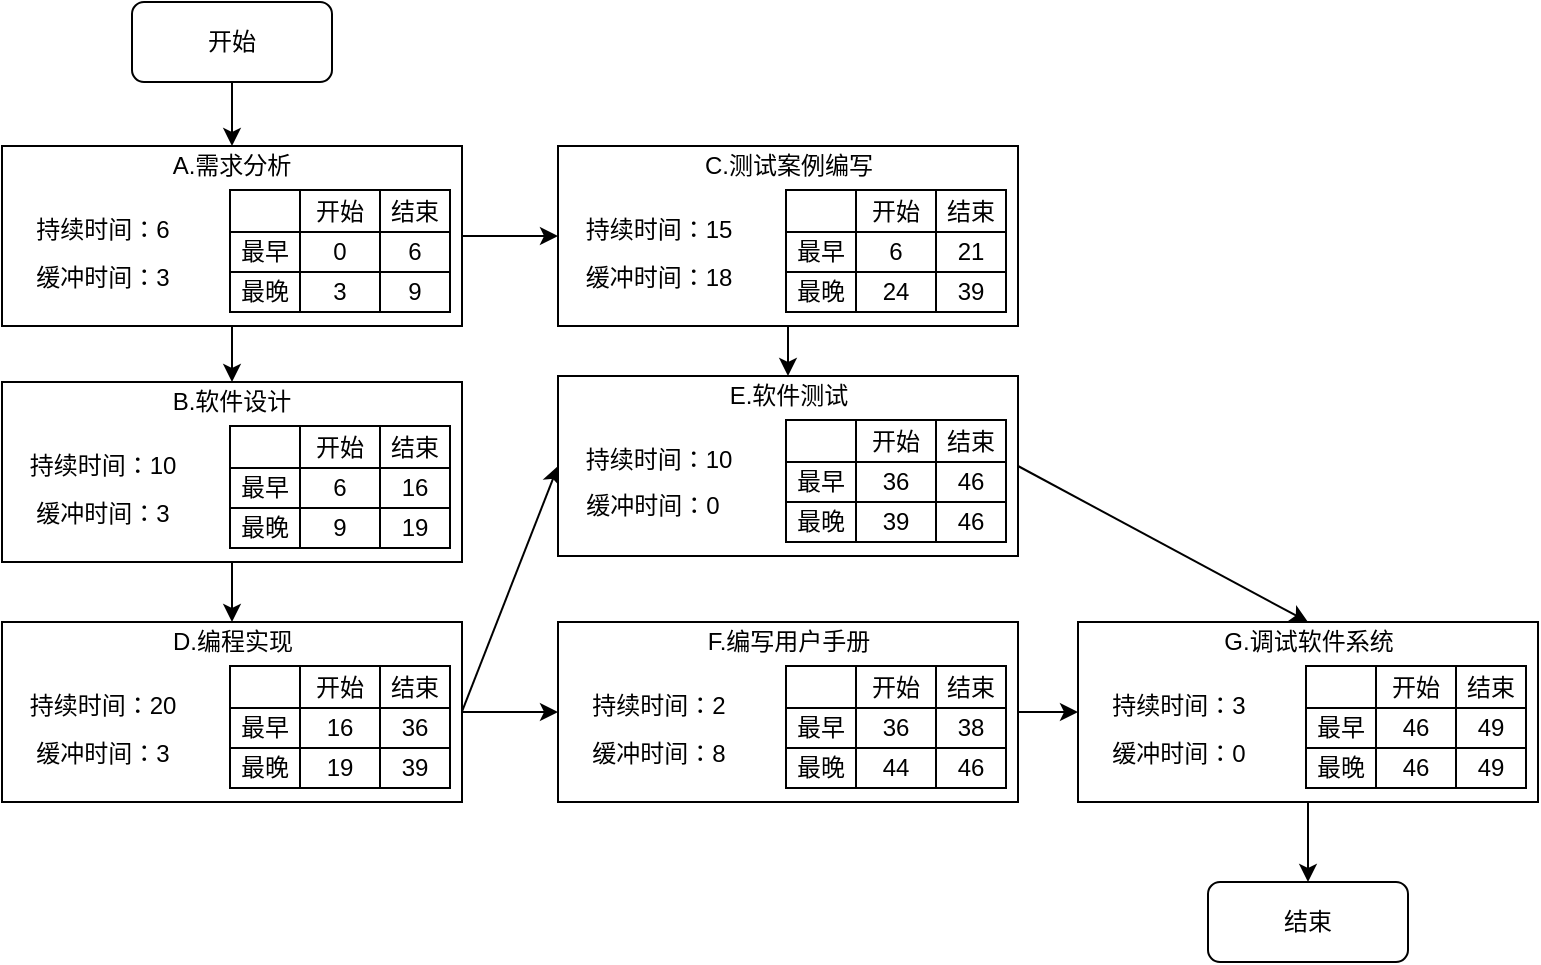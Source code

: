 <mxfile version="21.3.3" type="github">
  <diagram name="第 1 页" id="3yovEKkghPk1bayiGnXV">
    <mxGraphModel dx="934" dy="561" grid="1" gridSize="10" guides="1" tooltips="1" connect="1" arrows="1" fold="1" page="1" pageScale="1" pageWidth="827" pageHeight="1169" math="0" shadow="0">
      <root>
        <mxCell id="0" />
        <mxCell id="1" parent="0" />
        <mxCell id="jrM-8Mynmm6wFJJVeg1S-40" style="rounded=0;orthogonalLoop=1;jettySize=auto;html=1;exitX=0.5;exitY=1;exitDx=0;exitDy=0;" edge="1" parent="1" source="jrM-8Mynmm6wFJJVeg1S-1" target="jrM-8Mynmm6wFJJVeg1S-4">
          <mxGeometry relative="1" as="geometry" />
        </mxCell>
        <mxCell id="jrM-8Mynmm6wFJJVeg1S-1" value="开始" style="rounded=1;whiteSpace=wrap;html=1;" vertex="1" parent="1">
          <mxGeometry x="207" y="60" width="100" height="40" as="geometry" />
        </mxCell>
        <mxCell id="jrM-8Mynmm6wFJJVeg1S-2" value="结束" style="rounded=1;whiteSpace=wrap;html=1;" vertex="1" parent="1">
          <mxGeometry x="745" y="500" width="100" height="40" as="geometry" />
        </mxCell>
        <mxCell id="jrM-8Mynmm6wFJJVeg1S-41" style="rounded=0;orthogonalLoop=1;jettySize=auto;html=1;exitX=0.5;exitY=1;exitDx=0;exitDy=0;fontSize=12;" edge="1" parent="1" source="jrM-8Mynmm6wFJJVeg1S-3" target="jrM-8Mynmm6wFJJVeg1S-22">
          <mxGeometry relative="1" as="geometry" />
        </mxCell>
        <mxCell id="jrM-8Mynmm6wFJJVeg1S-79" style="rounded=0;orthogonalLoop=1;jettySize=auto;html=1;exitX=1;exitY=0.5;exitDx=0;exitDy=0;entryX=0;entryY=0.5;entryDx=0;entryDy=0;" edge="1" parent="1" source="jrM-8Mynmm6wFJJVeg1S-3" target="jrM-8Mynmm6wFJJVeg1S-61">
          <mxGeometry relative="1" as="geometry" />
        </mxCell>
        <mxCell id="jrM-8Mynmm6wFJJVeg1S-3" value="" style="rounded=0;whiteSpace=wrap;html=1;" vertex="1" parent="1">
          <mxGeometry x="142" y="132" width="230" height="90" as="geometry" />
        </mxCell>
        <mxCell id="jrM-8Mynmm6wFJJVeg1S-4" value="A.需求分析" style="text;html=1;strokeColor=none;fillColor=none;align=center;verticalAlign=middle;whiteSpace=wrap;rounded=0;" vertex="1" parent="1">
          <mxGeometry x="225" y="132" width="64" height="20" as="geometry" />
        </mxCell>
        <mxCell id="jrM-8Mynmm6wFJJVeg1S-5" style="edgeStyle=orthogonalEdgeStyle;rounded=0;orthogonalLoop=1;jettySize=auto;html=1;exitX=0.5;exitY=1;exitDx=0;exitDy=0;fontSize=12;" edge="1" parent="1" source="jrM-8Mynmm6wFJJVeg1S-4" target="jrM-8Mynmm6wFJJVeg1S-4">
          <mxGeometry relative="1" as="geometry" />
        </mxCell>
        <mxCell id="jrM-8Mynmm6wFJJVeg1S-6" value="" style="shape=table;startSize=0;container=1;collapsible=0;childLayout=tableLayout;fontSize=12;" vertex="1" parent="1">
          <mxGeometry x="256" y="154" width="110" height="61" as="geometry" />
        </mxCell>
        <mxCell id="jrM-8Mynmm6wFJJVeg1S-7" value="" style="shape=tableRow;horizontal=0;startSize=0;swimlaneHead=0;swimlaneBody=0;strokeColor=inherit;top=0;left=0;bottom=0;right=0;collapsible=0;dropTarget=0;fillColor=none;points=[[0,0.5],[1,0.5]];portConstraint=eastwest;fontSize=12;" vertex="1" parent="jrM-8Mynmm6wFJJVeg1S-6">
          <mxGeometry width="110" height="21" as="geometry" />
        </mxCell>
        <mxCell id="jrM-8Mynmm6wFJJVeg1S-8" value="" style="shape=partialRectangle;html=1;whiteSpace=wrap;connectable=0;strokeColor=inherit;overflow=hidden;fillColor=none;top=0;left=0;bottom=0;right=0;pointerEvents=1;fontSize=12;" vertex="1" parent="jrM-8Mynmm6wFJJVeg1S-7">
          <mxGeometry width="35" height="21" as="geometry">
            <mxRectangle width="35" height="21" as="alternateBounds" />
          </mxGeometry>
        </mxCell>
        <mxCell id="jrM-8Mynmm6wFJJVeg1S-9" value="&lt;font style=&quot;font-size: 12px;&quot;&gt;开始&lt;/font&gt;" style="shape=partialRectangle;html=1;whiteSpace=wrap;connectable=0;strokeColor=inherit;overflow=hidden;fillColor=none;top=0;left=0;bottom=0;right=0;pointerEvents=1;fontSize=12;" vertex="1" parent="jrM-8Mynmm6wFJJVeg1S-7">
          <mxGeometry x="35" width="40" height="21" as="geometry">
            <mxRectangle width="40" height="21" as="alternateBounds" />
          </mxGeometry>
        </mxCell>
        <mxCell id="jrM-8Mynmm6wFJJVeg1S-10" value="&lt;font style=&quot;font-size: 12px;&quot;&gt;结束&lt;/font&gt;" style="shape=partialRectangle;html=1;whiteSpace=wrap;connectable=0;strokeColor=inherit;overflow=hidden;fillColor=none;top=0;left=0;bottom=0;right=0;pointerEvents=1;fontSize=12;" vertex="1" parent="jrM-8Mynmm6wFJJVeg1S-7">
          <mxGeometry x="75" width="35" height="21" as="geometry">
            <mxRectangle width="35" height="21" as="alternateBounds" />
          </mxGeometry>
        </mxCell>
        <mxCell id="jrM-8Mynmm6wFJJVeg1S-11" value="" style="shape=tableRow;horizontal=0;startSize=0;swimlaneHead=0;swimlaneBody=0;strokeColor=inherit;top=0;left=0;bottom=0;right=0;collapsible=0;dropTarget=0;fillColor=none;points=[[0,0.5],[1,0.5]];portConstraint=eastwest;fontSize=12;" vertex="1" parent="jrM-8Mynmm6wFJJVeg1S-6">
          <mxGeometry y="21" width="110" height="20" as="geometry" />
        </mxCell>
        <mxCell id="jrM-8Mynmm6wFJJVeg1S-12" value="&lt;font style=&quot;font-size: 12px;&quot;&gt;最早&lt;/font&gt;" style="shape=partialRectangle;html=1;whiteSpace=wrap;connectable=0;strokeColor=inherit;overflow=hidden;fillColor=none;top=0;left=0;bottom=0;right=0;pointerEvents=1;fontSize=12;" vertex="1" parent="jrM-8Mynmm6wFJJVeg1S-11">
          <mxGeometry width="35" height="20" as="geometry">
            <mxRectangle width="35" height="20" as="alternateBounds" />
          </mxGeometry>
        </mxCell>
        <mxCell id="jrM-8Mynmm6wFJJVeg1S-13" value="&lt;font style=&quot;font-size: 12px;&quot;&gt;0&lt;/font&gt;" style="shape=partialRectangle;html=1;whiteSpace=wrap;connectable=0;strokeColor=inherit;overflow=hidden;fillColor=none;top=0;left=0;bottom=0;right=0;pointerEvents=1;fontSize=12;align=center;" vertex="1" parent="jrM-8Mynmm6wFJJVeg1S-11">
          <mxGeometry x="35" width="40" height="20" as="geometry">
            <mxRectangle width="40" height="20" as="alternateBounds" />
          </mxGeometry>
        </mxCell>
        <mxCell id="jrM-8Mynmm6wFJJVeg1S-14" value="6" style="shape=partialRectangle;html=1;whiteSpace=wrap;connectable=0;strokeColor=inherit;overflow=hidden;fillColor=none;top=0;left=0;bottom=0;right=0;pointerEvents=1;fontSize=12;align=center;" vertex="1" parent="jrM-8Mynmm6wFJJVeg1S-11">
          <mxGeometry x="75" width="35" height="20" as="geometry">
            <mxRectangle width="35" height="20" as="alternateBounds" />
          </mxGeometry>
        </mxCell>
        <mxCell id="jrM-8Mynmm6wFJJVeg1S-15" value="" style="shape=tableRow;horizontal=0;startSize=0;swimlaneHead=0;swimlaneBody=0;strokeColor=inherit;top=0;left=0;bottom=0;right=0;collapsible=0;dropTarget=0;fillColor=none;points=[[0,0.5],[1,0.5]];portConstraint=eastwest;fontSize=12;" vertex="1" parent="jrM-8Mynmm6wFJJVeg1S-6">
          <mxGeometry y="41" width="110" height="20" as="geometry" />
        </mxCell>
        <mxCell id="jrM-8Mynmm6wFJJVeg1S-16" value="&lt;font style=&quot;font-size: 12px;&quot;&gt;最晚&lt;/font&gt;" style="shape=partialRectangle;html=1;whiteSpace=wrap;connectable=0;strokeColor=inherit;overflow=hidden;fillColor=none;top=0;left=0;bottom=0;right=0;pointerEvents=1;fontSize=12;" vertex="1" parent="jrM-8Mynmm6wFJJVeg1S-15">
          <mxGeometry width="35" height="20" as="geometry">
            <mxRectangle width="35" height="20" as="alternateBounds" />
          </mxGeometry>
        </mxCell>
        <mxCell id="jrM-8Mynmm6wFJJVeg1S-17" value="3" style="shape=partialRectangle;html=1;whiteSpace=wrap;connectable=0;strokeColor=inherit;overflow=hidden;fillColor=none;top=0;left=0;bottom=0;right=0;pointerEvents=1;fontSize=12;" vertex="1" parent="jrM-8Mynmm6wFJJVeg1S-15">
          <mxGeometry x="35" width="40" height="20" as="geometry">
            <mxRectangle width="40" height="20" as="alternateBounds" />
          </mxGeometry>
        </mxCell>
        <mxCell id="jrM-8Mynmm6wFJJVeg1S-18" value="9" style="shape=partialRectangle;html=1;whiteSpace=wrap;connectable=0;strokeColor=inherit;overflow=hidden;fillColor=none;top=0;left=0;bottom=0;right=0;pointerEvents=1;fontSize=12;" vertex="1" parent="jrM-8Mynmm6wFJJVeg1S-15">
          <mxGeometry x="75" width="35" height="20" as="geometry">
            <mxRectangle width="35" height="20" as="alternateBounds" />
          </mxGeometry>
        </mxCell>
        <mxCell id="jrM-8Mynmm6wFJJVeg1S-19" value="持续时间：6" style="text;html=1;strokeColor=none;fillColor=none;align=center;verticalAlign=middle;whiteSpace=wrap;rounded=0;" vertex="1" parent="1">
          <mxGeometry x="152" y="164" width="81" height="20" as="geometry" />
        </mxCell>
        <mxCell id="jrM-8Mynmm6wFJJVeg1S-20" value="缓冲时间：3" style="text;html=1;strokeColor=none;fillColor=none;align=center;verticalAlign=middle;whiteSpace=wrap;rounded=0;" vertex="1" parent="1">
          <mxGeometry x="152" y="188" width="81" height="20" as="geometry" />
        </mxCell>
        <mxCell id="jrM-8Mynmm6wFJJVeg1S-98" style="rounded=0;orthogonalLoop=1;jettySize=auto;html=1;exitX=0.5;exitY=1;exitDx=0;exitDy=0;fontSize=12;" edge="1" parent="1" source="jrM-8Mynmm6wFJJVeg1S-21" target="jrM-8Mynmm6wFJJVeg1S-81">
          <mxGeometry relative="1" as="geometry" />
        </mxCell>
        <mxCell id="jrM-8Mynmm6wFJJVeg1S-21" value="" style="rounded=0;whiteSpace=wrap;html=1;" vertex="1" parent="1">
          <mxGeometry x="142" y="250" width="230" height="90" as="geometry" />
        </mxCell>
        <mxCell id="jrM-8Mynmm6wFJJVeg1S-22" value="B.软件设计" style="text;html=1;strokeColor=none;fillColor=none;align=center;verticalAlign=middle;whiteSpace=wrap;rounded=0;" vertex="1" parent="1">
          <mxGeometry x="225" y="250" width="64" height="20" as="geometry" />
        </mxCell>
        <mxCell id="jrM-8Mynmm6wFJJVeg1S-23" style="edgeStyle=orthogonalEdgeStyle;rounded=0;orthogonalLoop=1;jettySize=auto;html=1;exitX=0.5;exitY=1;exitDx=0;exitDy=0;fontSize=12;" edge="1" parent="1" source="jrM-8Mynmm6wFJJVeg1S-22" target="jrM-8Mynmm6wFJJVeg1S-22">
          <mxGeometry relative="1" as="geometry" />
        </mxCell>
        <mxCell id="jrM-8Mynmm6wFJJVeg1S-24" value="" style="shape=table;startSize=0;container=1;collapsible=0;childLayout=tableLayout;fontSize=12;" vertex="1" parent="1">
          <mxGeometry x="256" y="272" width="110" height="61" as="geometry" />
        </mxCell>
        <mxCell id="jrM-8Mynmm6wFJJVeg1S-25" value="" style="shape=tableRow;horizontal=0;startSize=0;swimlaneHead=0;swimlaneBody=0;strokeColor=inherit;top=0;left=0;bottom=0;right=0;collapsible=0;dropTarget=0;fillColor=none;points=[[0,0.5],[1,0.5]];portConstraint=eastwest;fontSize=12;" vertex="1" parent="jrM-8Mynmm6wFJJVeg1S-24">
          <mxGeometry width="110" height="21" as="geometry" />
        </mxCell>
        <mxCell id="jrM-8Mynmm6wFJJVeg1S-26" value="" style="shape=partialRectangle;html=1;whiteSpace=wrap;connectable=0;strokeColor=inherit;overflow=hidden;fillColor=none;top=0;left=0;bottom=0;right=0;pointerEvents=1;fontSize=12;" vertex="1" parent="jrM-8Mynmm6wFJJVeg1S-25">
          <mxGeometry width="35" height="21" as="geometry">
            <mxRectangle width="35" height="21" as="alternateBounds" />
          </mxGeometry>
        </mxCell>
        <mxCell id="jrM-8Mynmm6wFJJVeg1S-27" value="&lt;font style=&quot;font-size: 12px;&quot;&gt;开始&lt;/font&gt;" style="shape=partialRectangle;html=1;whiteSpace=wrap;connectable=0;strokeColor=inherit;overflow=hidden;fillColor=none;top=0;left=0;bottom=0;right=0;pointerEvents=1;fontSize=12;" vertex="1" parent="jrM-8Mynmm6wFJJVeg1S-25">
          <mxGeometry x="35" width="40" height="21" as="geometry">
            <mxRectangle width="40" height="21" as="alternateBounds" />
          </mxGeometry>
        </mxCell>
        <mxCell id="jrM-8Mynmm6wFJJVeg1S-28" value="&lt;font style=&quot;font-size: 12px;&quot;&gt;结束&lt;/font&gt;" style="shape=partialRectangle;html=1;whiteSpace=wrap;connectable=0;strokeColor=inherit;overflow=hidden;fillColor=none;top=0;left=0;bottom=0;right=0;pointerEvents=1;fontSize=12;" vertex="1" parent="jrM-8Mynmm6wFJJVeg1S-25">
          <mxGeometry x="75" width="35" height="21" as="geometry">
            <mxRectangle width="35" height="21" as="alternateBounds" />
          </mxGeometry>
        </mxCell>
        <mxCell id="jrM-8Mynmm6wFJJVeg1S-29" value="" style="shape=tableRow;horizontal=0;startSize=0;swimlaneHead=0;swimlaneBody=0;strokeColor=inherit;top=0;left=0;bottom=0;right=0;collapsible=0;dropTarget=0;fillColor=none;points=[[0,0.5],[1,0.5]];portConstraint=eastwest;fontSize=12;" vertex="1" parent="jrM-8Mynmm6wFJJVeg1S-24">
          <mxGeometry y="21" width="110" height="20" as="geometry" />
        </mxCell>
        <mxCell id="jrM-8Mynmm6wFJJVeg1S-30" value="&lt;font style=&quot;font-size: 12px;&quot;&gt;最早&lt;/font&gt;" style="shape=partialRectangle;html=1;whiteSpace=wrap;connectable=0;strokeColor=inherit;overflow=hidden;fillColor=none;top=0;left=0;bottom=0;right=0;pointerEvents=1;fontSize=12;" vertex="1" parent="jrM-8Mynmm6wFJJVeg1S-29">
          <mxGeometry width="35" height="20" as="geometry">
            <mxRectangle width="35" height="20" as="alternateBounds" />
          </mxGeometry>
        </mxCell>
        <mxCell id="jrM-8Mynmm6wFJJVeg1S-31" value="&lt;font style=&quot;font-size: 12px;&quot;&gt;6&lt;/font&gt;" style="shape=partialRectangle;html=1;whiteSpace=wrap;connectable=0;strokeColor=inherit;overflow=hidden;fillColor=none;top=0;left=0;bottom=0;right=0;pointerEvents=1;fontSize=12;" vertex="1" parent="jrM-8Mynmm6wFJJVeg1S-29">
          <mxGeometry x="35" width="40" height="20" as="geometry">
            <mxRectangle width="40" height="20" as="alternateBounds" />
          </mxGeometry>
        </mxCell>
        <mxCell id="jrM-8Mynmm6wFJJVeg1S-32" value="16" style="shape=partialRectangle;html=1;whiteSpace=wrap;connectable=0;strokeColor=inherit;overflow=hidden;fillColor=none;top=0;left=0;bottom=0;right=0;pointerEvents=1;fontSize=12;" vertex="1" parent="jrM-8Mynmm6wFJJVeg1S-29">
          <mxGeometry x="75" width="35" height="20" as="geometry">
            <mxRectangle width="35" height="20" as="alternateBounds" />
          </mxGeometry>
        </mxCell>
        <mxCell id="jrM-8Mynmm6wFJJVeg1S-33" value="" style="shape=tableRow;horizontal=0;startSize=0;swimlaneHead=0;swimlaneBody=0;strokeColor=inherit;top=0;left=0;bottom=0;right=0;collapsible=0;dropTarget=0;fillColor=none;points=[[0,0.5],[1,0.5]];portConstraint=eastwest;fontSize=12;" vertex="1" parent="jrM-8Mynmm6wFJJVeg1S-24">
          <mxGeometry y="41" width="110" height="20" as="geometry" />
        </mxCell>
        <mxCell id="jrM-8Mynmm6wFJJVeg1S-34" value="&lt;font style=&quot;font-size: 12px;&quot;&gt;最晚&lt;/font&gt;" style="shape=partialRectangle;html=1;whiteSpace=wrap;connectable=0;strokeColor=inherit;overflow=hidden;fillColor=none;top=0;left=0;bottom=0;right=0;pointerEvents=1;fontSize=12;" vertex="1" parent="jrM-8Mynmm6wFJJVeg1S-33">
          <mxGeometry width="35" height="20" as="geometry">
            <mxRectangle width="35" height="20" as="alternateBounds" />
          </mxGeometry>
        </mxCell>
        <mxCell id="jrM-8Mynmm6wFJJVeg1S-35" value="9" style="shape=partialRectangle;html=1;whiteSpace=wrap;connectable=0;strokeColor=inherit;overflow=hidden;fillColor=none;top=0;left=0;bottom=0;right=0;pointerEvents=1;fontSize=12;" vertex="1" parent="jrM-8Mynmm6wFJJVeg1S-33">
          <mxGeometry x="35" width="40" height="20" as="geometry">
            <mxRectangle width="40" height="20" as="alternateBounds" />
          </mxGeometry>
        </mxCell>
        <mxCell id="jrM-8Mynmm6wFJJVeg1S-36" value="19" style="shape=partialRectangle;html=1;whiteSpace=wrap;connectable=0;strokeColor=inherit;overflow=hidden;fillColor=none;top=0;left=0;bottom=0;right=0;pointerEvents=1;fontSize=12;" vertex="1" parent="jrM-8Mynmm6wFJJVeg1S-33">
          <mxGeometry x="75" width="35" height="20" as="geometry">
            <mxRectangle width="35" height="20" as="alternateBounds" />
          </mxGeometry>
        </mxCell>
        <mxCell id="jrM-8Mynmm6wFJJVeg1S-37" value="持续时间：10" style="text;html=1;strokeColor=none;fillColor=none;align=center;verticalAlign=middle;whiteSpace=wrap;rounded=0;" vertex="1" parent="1">
          <mxGeometry x="152" y="282" width="81" height="20" as="geometry" />
        </mxCell>
        <mxCell id="jrM-8Mynmm6wFJJVeg1S-38" value="缓冲时间：3" style="text;html=1;strokeColor=none;fillColor=none;align=center;verticalAlign=middle;whiteSpace=wrap;rounded=0;" vertex="1" parent="1">
          <mxGeometry x="152" y="306" width="81" height="20" as="geometry" />
        </mxCell>
        <mxCell id="jrM-8Mynmm6wFJJVeg1S-117" style="rounded=0;orthogonalLoop=1;jettySize=auto;html=1;exitX=0.5;exitY=1;exitDx=0;exitDy=0;fontSize=12;" edge="1" parent="1" source="jrM-8Mynmm6wFJJVeg1S-61" target="jrM-8Mynmm6wFJJVeg1S-100">
          <mxGeometry relative="1" as="geometry" />
        </mxCell>
        <mxCell id="jrM-8Mynmm6wFJJVeg1S-61" value="" style="rounded=0;whiteSpace=wrap;html=1;" vertex="1" parent="1">
          <mxGeometry x="420" y="132" width="230" height="90" as="geometry" />
        </mxCell>
        <mxCell id="jrM-8Mynmm6wFJJVeg1S-62" value="C.测试案例编写" style="text;html=1;strokeColor=none;fillColor=none;align=center;verticalAlign=middle;whiteSpace=wrap;rounded=0;" vertex="1" parent="1">
          <mxGeometry x="491.5" y="132" width="87" height="20" as="geometry" />
        </mxCell>
        <mxCell id="jrM-8Mynmm6wFJJVeg1S-63" style="edgeStyle=orthogonalEdgeStyle;rounded=0;orthogonalLoop=1;jettySize=auto;html=1;exitX=0.5;exitY=1;exitDx=0;exitDy=0;fontSize=12;" edge="1" parent="1" source="jrM-8Mynmm6wFJJVeg1S-62" target="jrM-8Mynmm6wFJJVeg1S-62">
          <mxGeometry relative="1" as="geometry" />
        </mxCell>
        <mxCell id="jrM-8Mynmm6wFJJVeg1S-64" value="" style="shape=table;startSize=0;container=1;collapsible=0;childLayout=tableLayout;fontSize=12;" vertex="1" parent="1">
          <mxGeometry x="534" y="154" width="110" height="61" as="geometry" />
        </mxCell>
        <mxCell id="jrM-8Mynmm6wFJJVeg1S-65" value="" style="shape=tableRow;horizontal=0;startSize=0;swimlaneHead=0;swimlaneBody=0;strokeColor=inherit;top=0;left=0;bottom=0;right=0;collapsible=0;dropTarget=0;fillColor=none;points=[[0,0.5],[1,0.5]];portConstraint=eastwest;fontSize=12;" vertex="1" parent="jrM-8Mynmm6wFJJVeg1S-64">
          <mxGeometry width="110" height="21" as="geometry" />
        </mxCell>
        <mxCell id="jrM-8Mynmm6wFJJVeg1S-66" value="" style="shape=partialRectangle;html=1;whiteSpace=wrap;connectable=0;strokeColor=inherit;overflow=hidden;fillColor=none;top=0;left=0;bottom=0;right=0;pointerEvents=1;fontSize=12;" vertex="1" parent="jrM-8Mynmm6wFJJVeg1S-65">
          <mxGeometry width="35" height="21" as="geometry">
            <mxRectangle width="35" height="21" as="alternateBounds" />
          </mxGeometry>
        </mxCell>
        <mxCell id="jrM-8Mynmm6wFJJVeg1S-67" value="&lt;font style=&quot;font-size: 12px;&quot;&gt;开始&lt;/font&gt;" style="shape=partialRectangle;html=1;whiteSpace=wrap;connectable=0;strokeColor=inherit;overflow=hidden;fillColor=none;top=0;left=0;bottom=0;right=0;pointerEvents=1;fontSize=12;" vertex="1" parent="jrM-8Mynmm6wFJJVeg1S-65">
          <mxGeometry x="35" width="40" height="21" as="geometry">
            <mxRectangle width="40" height="21" as="alternateBounds" />
          </mxGeometry>
        </mxCell>
        <mxCell id="jrM-8Mynmm6wFJJVeg1S-68" value="&lt;font style=&quot;font-size: 12px;&quot;&gt;结束&lt;/font&gt;" style="shape=partialRectangle;html=1;whiteSpace=wrap;connectable=0;strokeColor=inherit;overflow=hidden;fillColor=none;top=0;left=0;bottom=0;right=0;pointerEvents=1;fontSize=12;" vertex="1" parent="jrM-8Mynmm6wFJJVeg1S-65">
          <mxGeometry x="75" width="35" height="21" as="geometry">
            <mxRectangle width="35" height="21" as="alternateBounds" />
          </mxGeometry>
        </mxCell>
        <mxCell id="jrM-8Mynmm6wFJJVeg1S-69" value="" style="shape=tableRow;horizontal=0;startSize=0;swimlaneHead=0;swimlaneBody=0;strokeColor=inherit;top=0;left=0;bottom=0;right=0;collapsible=0;dropTarget=0;fillColor=none;points=[[0,0.5],[1,0.5]];portConstraint=eastwest;fontSize=12;" vertex="1" parent="jrM-8Mynmm6wFJJVeg1S-64">
          <mxGeometry y="21" width="110" height="20" as="geometry" />
        </mxCell>
        <mxCell id="jrM-8Mynmm6wFJJVeg1S-70" value="&lt;font style=&quot;font-size: 12px;&quot;&gt;最早&lt;/font&gt;" style="shape=partialRectangle;html=1;whiteSpace=wrap;connectable=0;strokeColor=inherit;overflow=hidden;fillColor=none;top=0;left=0;bottom=0;right=0;pointerEvents=1;fontSize=12;" vertex="1" parent="jrM-8Mynmm6wFJJVeg1S-69">
          <mxGeometry width="35" height="20" as="geometry">
            <mxRectangle width="35" height="20" as="alternateBounds" />
          </mxGeometry>
        </mxCell>
        <mxCell id="jrM-8Mynmm6wFJJVeg1S-71" value="&lt;font style=&quot;font-size: 12px;&quot;&gt;6&lt;/font&gt;" style="shape=partialRectangle;html=1;whiteSpace=wrap;connectable=0;strokeColor=inherit;overflow=hidden;fillColor=none;top=0;left=0;bottom=0;right=0;pointerEvents=1;fontSize=12;" vertex="1" parent="jrM-8Mynmm6wFJJVeg1S-69">
          <mxGeometry x="35" width="40" height="20" as="geometry">
            <mxRectangle width="40" height="20" as="alternateBounds" />
          </mxGeometry>
        </mxCell>
        <mxCell id="jrM-8Mynmm6wFJJVeg1S-72" value="21" style="shape=partialRectangle;html=1;whiteSpace=wrap;connectable=0;strokeColor=inherit;overflow=hidden;fillColor=none;top=0;left=0;bottom=0;right=0;pointerEvents=1;fontSize=12;" vertex="1" parent="jrM-8Mynmm6wFJJVeg1S-69">
          <mxGeometry x="75" width="35" height="20" as="geometry">
            <mxRectangle width="35" height="20" as="alternateBounds" />
          </mxGeometry>
        </mxCell>
        <mxCell id="jrM-8Mynmm6wFJJVeg1S-73" value="" style="shape=tableRow;horizontal=0;startSize=0;swimlaneHead=0;swimlaneBody=0;strokeColor=inherit;top=0;left=0;bottom=0;right=0;collapsible=0;dropTarget=0;fillColor=none;points=[[0,0.5],[1,0.5]];portConstraint=eastwest;fontSize=12;" vertex="1" parent="jrM-8Mynmm6wFJJVeg1S-64">
          <mxGeometry y="41" width="110" height="20" as="geometry" />
        </mxCell>
        <mxCell id="jrM-8Mynmm6wFJJVeg1S-74" value="&lt;font style=&quot;font-size: 12px;&quot;&gt;最晚&lt;/font&gt;" style="shape=partialRectangle;html=1;whiteSpace=wrap;connectable=0;strokeColor=inherit;overflow=hidden;fillColor=none;top=0;left=0;bottom=0;right=0;pointerEvents=1;fontSize=12;" vertex="1" parent="jrM-8Mynmm6wFJJVeg1S-73">
          <mxGeometry width="35" height="20" as="geometry">
            <mxRectangle width="35" height="20" as="alternateBounds" />
          </mxGeometry>
        </mxCell>
        <mxCell id="jrM-8Mynmm6wFJJVeg1S-75" value="24" style="shape=partialRectangle;html=1;whiteSpace=wrap;connectable=0;strokeColor=inherit;overflow=hidden;fillColor=none;top=0;left=0;bottom=0;right=0;pointerEvents=1;fontSize=12;" vertex="1" parent="jrM-8Mynmm6wFJJVeg1S-73">
          <mxGeometry x="35" width="40" height="20" as="geometry">
            <mxRectangle width="40" height="20" as="alternateBounds" />
          </mxGeometry>
        </mxCell>
        <mxCell id="jrM-8Mynmm6wFJJVeg1S-76" value="39" style="shape=partialRectangle;html=1;whiteSpace=wrap;connectable=0;strokeColor=inherit;overflow=hidden;fillColor=none;top=0;left=0;bottom=0;right=0;pointerEvents=1;fontSize=12;" vertex="1" parent="jrM-8Mynmm6wFJJVeg1S-73">
          <mxGeometry x="75" width="35" height="20" as="geometry">
            <mxRectangle width="35" height="20" as="alternateBounds" />
          </mxGeometry>
        </mxCell>
        <mxCell id="jrM-8Mynmm6wFJJVeg1S-77" value="持续时间：15" style="text;html=1;strokeColor=none;fillColor=none;align=center;verticalAlign=middle;whiteSpace=wrap;rounded=0;" vertex="1" parent="1">
          <mxGeometry x="430" y="164" width="81" height="20" as="geometry" />
        </mxCell>
        <mxCell id="jrM-8Mynmm6wFJJVeg1S-78" value="缓冲时间：18" style="text;html=1;strokeColor=none;fillColor=none;align=center;verticalAlign=middle;whiteSpace=wrap;rounded=0;" vertex="1" parent="1">
          <mxGeometry x="430" y="188" width="81" height="20" as="geometry" />
        </mxCell>
        <mxCell id="jrM-8Mynmm6wFJJVeg1S-118" style="rounded=0;orthogonalLoop=1;jettySize=auto;html=1;exitX=0.991;exitY=0.556;exitDx=0;exitDy=0;entryX=0;entryY=0.5;entryDx=0;entryDy=0;exitPerimeter=0;" edge="1" parent="1" source="jrM-8Mynmm6wFJJVeg1S-80" target="jrM-8Mynmm6wFJJVeg1S-99">
          <mxGeometry relative="1" as="geometry" />
        </mxCell>
        <mxCell id="jrM-8Mynmm6wFJJVeg1S-140" style="rounded=0;orthogonalLoop=1;jettySize=auto;html=1;exitX=1;exitY=0.5;exitDx=0;exitDy=0;entryX=0;entryY=0.5;entryDx=0;entryDy=0;" edge="1" parent="1" source="jrM-8Mynmm6wFJJVeg1S-80" target="jrM-8Mynmm6wFJJVeg1S-119">
          <mxGeometry relative="1" as="geometry" />
        </mxCell>
        <mxCell id="jrM-8Mynmm6wFJJVeg1S-80" value="" style="rounded=0;whiteSpace=wrap;html=1;" vertex="1" parent="1">
          <mxGeometry x="142" y="370" width="230" height="90" as="geometry" />
        </mxCell>
        <mxCell id="jrM-8Mynmm6wFJJVeg1S-81" value="D.编程实现" style="text;html=1;strokeColor=none;fillColor=none;align=center;verticalAlign=middle;whiteSpace=wrap;rounded=0;" vertex="1" parent="1">
          <mxGeometry x="213.5" y="370" width="87" height="20" as="geometry" />
        </mxCell>
        <mxCell id="jrM-8Mynmm6wFJJVeg1S-82" style="edgeStyle=orthogonalEdgeStyle;rounded=0;orthogonalLoop=1;jettySize=auto;html=1;exitX=0.5;exitY=1;exitDx=0;exitDy=0;fontSize=12;" edge="1" parent="1" source="jrM-8Mynmm6wFJJVeg1S-81" target="jrM-8Mynmm6wFJJVeg1S-81">
          <mxGeometry relative="1" as="geometry" />
        </mxCell>
        <mxCell id="jrM-8Mynmm6wFJJVeg1S-83" value="" style="shape=table;startSize=0;container=1;collapsible=0;childLayout=tableLayout;fontSize=12;" vertex="1" parent="1">
          <mxGeometry x="256" y="392" width="110" height="61" as="geometry" />
        </mxCell>
        <mxCell id="jrM-8Mynmm6wFJJVeg1S-84" value="" style="shape=tableRow;horizontal=0;startSize=0;swimlaneHead=0;swimlaneBody=0;strokeColor=inherit;top=0;left=0;bottom=0;right=0;collapsible=0;dropTarget=0;fillColor=none;points=[[0,0.5],[1,0.5]];portConstraint=eastwest;fontSize=12;" vertex="1" parent="jrM-8Mynmm6wFJJVeg1S-83">
          <mxGeometry width="110" height="21" as="geometry" />
        </mxCell>
        <mxCell id="jrM-8Mynmm6wFJJVeg1S-85" value="" style="shape=partialRectangle;html=1;whiteSpace=wrap;connectable=0;strokeColor=inherit;overflow=hidden;fillColor=none;top=0;left=0;bottom=0;right=0;pointerEvents=1;fontSize=12;" vertex="1" parent="jrM-8Mynmm6wFJJVeg1S-84">
          <mxGeometry width="35" height="21" as="geometry">
            <mxRectangle width="35" height="21" as="alternateBounds" />
          </mxGeometry>
        </mxCell>
        <mxCell id="jrM-8Mynmm6wFJJVeg1S-86" value="&lt;font style=&quot;font-size: 12px;&quot;&gt;开始&lt;/font&gt;" style="shape=partialRectangle;html=1;whiteSpace=wrap;connectable=0;strokeColor=inherit;overflow=hidden;fillColor=none;top=0;left=0;bottom=0;right=0;pointerEvents=1;fontSize=12;" vertex="1" parent="jrM-8Mynmm6wFJJVeg1S-84">
          <mxGeometry x="35" width="40" height="21" as="geometry">
            <mxRectangle width="40" height="21" as="alternateBounds" />
          </mxGeometry>
        </mxCell>
        <mxCell id="jrM-8Mynmm6wFJJVeg1S-87" value="&lt;font style=&quot;font-size: 12px;&quot;&gt;结束&lt;/font&gt;" style="shape=partialRectangle;html=1;whiteSpace=wrap;connectable=0;strokeColor=inherit;overflow=hidden;fillColor=none;top=0;left=0;bottom=0;right=0;pointerEvents=1;fontSize=12;" vertex="1" parent="jrM-8Mynmm6wFJJVeg1S-84">
          <mxGeometry x="75" width="35" height="21" as="geometry">
            <mxRectangle width="35" height="21" as="alternateBounds" />
          </mxGeometry>
        </mxCell>
        <mxCell id="jrM-8Mynmm6wFJJVeg1S-88" value="" style="shape=tableRow;horizontal=0;startSize=0;swimlaneHead=0;swimlaneBody=0;strokeColor=inherit;top=0;left=0;bottom=0;right=0;collapsible=0;dropTarget=0;fillColor=none;points=[[0,0.5],[1,0.5]];portConstraint=eastwest;fontSize=12;" vertex="1" parent="jrM-8Mynmm6wFJJVeg1S-83">
          <mxGeometry y="21" width="110" height="20" as="geometry" />
        </mxCell>
        <mxCell id="jrM-8Mynmm6wFJJVeg1S-89" value="&lt;font style=&quot;font-size: 12px;&quot;&gt;最早&lt;/font&gt;" style="shape=partialRectangle;html=1;whiteSpace=wrap;connectable=0;strokeColor=inherit;overflow=hidden;fillColor=none;top=0;left=0;bottom=0;right=0;pointerEvents=1;fontSize=12;" vertex="1" parent="jrM-8Mynmm6wFJJVeg1S-88">
          <mxGeometry width="35" height="20" as="geometry">
            <mxRectangle width="35" height="20" as="alternateBounds" />
          </mxGeometry>
        </mxCell>
        <mxCell id="jrM-8Mynmm6wFJJVeg1S-90" value="&lt;font style=&quot;font-size: 12px;&quot;&gt;16&lt;/font&gt;" style="shape=partialRectangle;html=1;whiteSpace=wrap;connectable=0;strokeColor=inherit;overflow=hidden;fillColor=none;top=0;left=0;bottom=0;right=0;pointerEvents=1;fontSize=12;" vertex="1" parent="jrM-8Mynmm6wFJJVeg1S-88">
          <mxGeometry x="35" width="40" height="20" as="geometry">
            <mxRectangle width="40" height="20" as="alternateBounds" />
          </mxGeometry>
        </mxCell>
        <mxCell id="jrM-8Mynmm6wFJJVeg1S-91" value="36" style="shape=partialRectangle;html=1;whiteSpace=wrap;connectable=0;strokeColor=inherit;overflow=hidden;fillColor=none;top=0;left=0;bottom=0;right=0;pointerEvents=1;fontSize=12;" vertex="1" parent="jrM-8Mynmm6wFJJVeg1S-88">
          <mxGeometry x="75" width="35" height="20" as="geometry">
            <mxRectangle width="35" height="20" as="alternateBounds" />
          </mxGeometry>
        </mxCell>
        <mxCell id="jrM-8Mynmm6wFJJVeg1S-92" value="" style="shape=tableRow;horizontal=0;startSize=0;swimlaneHead=0;swimlaneBody=0;strokeColor=inherit;top=0;left=0;bottom=0;right=0;collapsible=0;dropTarget=0;fillColor=none;points=[[0,0.5],[1,0.5]];portConstraint=eastwest;fontSize=12;" vertex="1" parent="jrM-8Mynmm6wFJJVeg1S-83">
          <mxGeometry y="41" width="110" height="20" as="geometry" />
        </mxCell>
        <mxCell id="jrM-8Mynmm6wFJJVeg1S-93" value="&lt;font style=&quot;font-size: 12px;&quot;&gt;最晚&lt;/font&gt;" style="shape=partialRectangle;html=1;whiteSpace=wrap;connectable=0;strokeColor=inherit;overflow=hidden;fillColor=none;top=0;left=0;bottom=0;right=0;pointerEvents=1;fontSize=12;" vertex="1" parent="jrM-8Mynmm6wFJJVeg1S-92">
          <mxGeometry width="35" height="20" as="geometry">
            <mxRectangle width="35" height="20" as="alternateBounds" />
          </mxGeometry>
        </mxCell>
        <mxCell id="jrM-8Mynmm6wFJJVeg1S-94" value="19" style="shape=partialRectangle;html=1;whiteSpace=wrap;connectable=0;strokeColor=inherit;overflow=hidden;fillColor=none;top=0;left=0;bottom=0;right=0;pointerEvents=1;fontSize=12;" vertex="1" parent="jrM-8Mynmm6wFJJVeg1S-92">
          <mxGeometry x="35" width="40" height="20" as="geometry">
            <mxRectangle width="40" height="20" as="alternateBounds" />
          </mxGeometry>
        </mxCell>
        <mxCell id="jrM-8Mynmm6wFJJVeg1S-95" value="39" style="shape=partialRectangle;html=1;whiteSpace=wrap;connectable=0;strokeColor=inherit;overflow=hidden;fillColor=none;top=0;left=0;bottom=0;right=0;pointerEvents=1;fontSize=12;" vertex="1" parent="jrM-8Mynmm6wFJJVeg1S-92">
          <mxGeometry x="75" width="35" height="20" as="geometry">
            <mxRectangle width="35" height="20" as="alternateBounds" />
          </mxGeometry>
        </mxCell>
        <mxCell id="jrM-8Mynmm6wFJJVeg1S-96" value="持续时间：20" style="text;html=1;strokeColor=none;fillColor=none;align=center;verticalAlign=middle;whiteSpace=wrap;rounded=0;" vertex="1" parent="1">
          <mxGeometry x="152" y="402" width="81" height="20" as="geometry" />
        </mxCell>
        <mxCell id="jrM-8Mynmm6wFJJVeg1S-97" value="缓冲时间：3" style="text;html=1;strokeColor=none;fillColor=none;align=center;verticalAlign=middle;whiteSpace=wrap;rounded=0;" vertex="1" parent="1">
          <mxGeometry x="152" y="426" width="81" height="20" as="geometry" />
        </mxCell>
        <mxCell id="jrM-8Mynmm6wFJJVeg1S-160" style="rounded=0;orthogonalLoop=1;jettySize=auto;html=1;exitX=1;exitY=0.5;exitDx=0;exitDy=0;entryX=0.5;entryY=0;entryDx=0;entryDy=0;" edge="1" parent="1" source="jrM-8Mynmm6wFJJVeg1S-99" target="jrM-8Mynmm6wFJJVeg1S-142">
          <mxGeometry relative="1" as="geometry" />
        </mxCell>
        <mxCell id="jrM-8Mynmm6wFJJVeg1S-99" value="" style="rounded=0;whiteSpace=wrap;html=1;" vertex="1" parent="1">
          <mxGeometry x="420" y="247" width="230" height="90" as="geometry" />
        </mxCell>
        <mxCell id="jrM-8Mynmm6wFJJVeg1S-100" value="E.软件测试" style="text;html=1;strokeColor=none;fillColor=none;align=center;verticalAlign=middle;whiteSpace=wrap;rounded=0;" vertex="1" parent="1">
          <mxGeometry x="491.5" y="247" width="87" height="20" as="geometry" />
        </mxCell>
        <mxCell id="jrM-8Mynmm6wFJJVeg1S-101" style="edgeStyle=orthogonalEdgeStyle;rounded=0;orthogonalLoop=1;jettySize=auto;html=1;exitX=0.5;exitY=1;exitDx=0;exitDy=0;fontSize=12;" edge="1" parent="1" source="jrM-8Mynmm6wFJJVeg1S-100" target="jrM-8Mynmm6wFJJVeg1S-100">
          <mxGeometry relative="1" as="geometry" />
        </mxCell>
        <mxCell id="jrM-8Mynmm6wFJJVeg1S-102" value="" style="shape=table;startSize=0;container=1;collapsible=0;childLayout=tableLayout;fontSize=12;" vertex="1" parent="1">
          <mxGeometry x="534" y="269" width="110" height="61" as="geometry" />
        </mxCell>
        <mxCell id="jrM-8Mynmm6wFJJVeg1S-103" value="" style="shape=tableRow;horizontal=0;startSize=0;swimlaneHead=0;swimlaneBody=0;strokeColor=inherit;top=0;left=0;bottom=0;right=0;collapsible=0;dropTarget=0;fillColor=none;points=[[0,0.5],[1,0.5]];portConstraint=eastwest;fontSize=12;" vertex="1" parent="jrM-8Mynmm6wFJJVeg1S-102">
          <mxGeometry width="110" height="21" as="geometry" />
        </mxCell>
        <mxCell id="jrM-8Mynmm6wFJJVeg1S-104" value="" style="shape=partialRectangle;html=1;whiteSpace=wrap;connectable=0;strokeColor=inherit;overflow=hidden;fillColor=none;top=0;left=0;bottom=0;right=0;pointerEvents=1;fontSize=12;" vertex="1" parent="jrM-8Mynmm6wFJJVeg1S-103">
          <mxGeometry width="35" height="21" as="geometry">
            <mxRectangle width="35" height="21" as="alternateBounds" />
          </mxGeometry>
        </mxCell>
        <mxCell id="jrM-8Mynmm6wFJJVeg1S-105" value="&lt;font style=&quot;font-size: 12px;&quot;&gt;开始&lt;/font&gt;" style="shape=partialRectangle;html=1;whiteSpace=wrap;connectable=0;strokeColor=inherit;overflow=hidden;fillColor=none;top=0;left=0;bottom=0;right=0;pointerEvents=1;fontSize=12;" vertex="1" parent="jrM-8Mynmm6wFJJVeg1S-103">
          <mxGeometry x="35" width="40" height="21" as="geometry">
            <mxRectangle width="40" height="21" as="alternateBounds" />
          </mxGeometry>
        </mxCell>
        <mxCell id="jrM-8Mynmm6wFJJVeg1S-106" value="&lt;font style=&quot;font-size: 12px;&quot;&gt;结束&lt;/font&gt;" style="shape=partialRectangle;html=1;whiteSpace=wrap;connectable=0;strokeColor=inherit;overflow=hidden;fillColor=none;top=0;left=0;bottom=0;right=0;pointerEvents=1;fontSize=12;" vertex="1" parent="jrM-8Mynmm6wFJJVeg1S-103">
          <mxGeometry x="75" width="35" height="21" as="geometry">
            <mxRectangle width="35" height="21" as="alternateBounds" />
          </mxGeometry>
        </mxCell>
        <mxCell id="jrM-8Mynmm6wFJJVeg1S-107" value="" style="shape=tableRow;horizontal=0;startSize=0;swimlaneHead=0;swimlaneBody=0;strokeColor=inherit;top=0;left=0;bottom=0;right=0;collapsible=0;dropTarget=0;fillColor=none;points=[[0,0.5],[1,0.5]];portConstraint=eastwest;fontSize=12;" vertex="1" parent="jrM-8Mynmm6wFJJVeg1S-102">
          <mxGeometry y="21" width="110" height="20" as="geometry" />
        </mxCell>
        <mxCell id="jrM-8Mynmm6wFJJVeg1S-108" value="&lt;font style=&quot;font-size: 12px;&quot;&gt;最早&lt;/font&gt;" style="shape=partialRectangle;html=1;whiteSpace=wrap;connectable=0;strokeColor=inherit;overflow=hidden;fillColor=none;top=0;left=0;bottom=0;right=0;pointerEvents=1;fontSize=12;" vertex="1" parent="jrM-8Mynmm6wFJJVeg1S-107">
          <mxGeometry width="35" height="20" as="geometry">
            <mxRectangle width="35" height="20" as="alternateBounds" />
          </mxGeometry>
        </mxCell>
        <mxCell id="jrM-8Mynmm6wFJJVeg1S-109" value="&lt;font style=&quot;font-size: 12px;&quot;&gt;36&lt;/font&gt;" style="shape=partialRectangle;html=1;whiteSpace=wrap;connectable=0;strokeColor=inherit;overflow=hidden;fillColor=none;top=0;left=0;bottom=0;right=0;pointerEvents=1;fontSize=12;" vertex="1" parent="jrM-8Mynmm6wFJJVeg1S-107">
          <mxGeometry x="35" width="40" height="20" as="geometry">
            <mxRectangle width="40" height="20" as="alternateBounds" />
          </mxGeometry>
        </mxCell>
        <mxCell id="jrM-8Mynmm6wFJJVeg1S-110" value="46" style="shape=partialRectangle;html=1;whiteSpace=wrap;connectable=0;strokeColor=inherit;overflow=hidden;fillColor=none;top=0;left=0;bottom=0;right=0;pointerEvents=1;fontSize=12;" vertex="1" parent="jrM-8Mynmm6wFJJVeg1S-107">
          <mxGeometry x="75" width="35" height="20" as="geometry">
            <mxRectangle width="35" height="20" as="alternateBounds" />
          </mxGeometry>
        </mxCell>
        <mxCell id="jrM-8Mynmm6wFJJVeg1S-111" value="" style="shape=tableRow;horizontal=0;startSize=0;swimlaneHead=0;swimlaneBody=0;strokeColor=inherit;top=0;left=0;bottom=0;right=0;collapsible=0;dropTarget=0;fillColor=none;points=[[0,0.5],[1,0.5]];portConstraint=eastwest;fontSize=12;" vertex="1" parent="jrM-8Mynmm6wFJJVeg1S-102">
          <mxGeometry y="41" width="110" height="20" as="geometry" />
        </mxCell>
        <mxCell id="jrM-8Mynmm6wFJJVeg1S-112" value="&lt;font style=&quot;font-size: 12px;&quot;&gt;最晚&lt;/font&gt;" style="shape=partialRectangle;html=1;whiteSpace=wrap;connectable=0;strokeColor=inherit;overflow=hidden;fillColor=none;top=0;left=0;bottom=0;right=0;pointerEvents=1;fontSize=12;" vertex="1" parent="jrM-8Mynmm6wFJJVeg1S-111">
          <mxGeometry width="35" height="20" as="geometry">
            <mxRectangle width="35" height="20" as="alternateBounds" />
          </mxGeometry>
        </mxCell>
        <mxCell id="jrM-8Mynmm6wFJJVeg1S-113" value="39" style="shape=partialRectangle;html=1;whiteSpace=wrap;connectable=0;strokeColor=inherit;overflow=hidden;fillColor=none;top=0;left=0;bottom=0;right=0;pointerEvents=1;fontSize=12;" vertex="1" parent="jrM-8Mynmm6wFJJVeg1S-111">
          <mxGeometry x="35" width="40" height="20" as="geometry">
            <mxRectangle width="40" height="20" as="alternateBounds" />
          </mxGeometry>
        </mxCell>
        <mxCell id="jrM-8Mynmm6wFJJVeg1S-114" value="&lt;font style=&quot;font-size: 12px;&quot;&gt;46&lt;/font&gt;" style="shape=partialRectangle;html=1;whiteSpace=wrap;connectable=0;strokeColor=inherit;overflow=hidden;fillColor=none;top=0;left=0;bottom=0;right=0;pointerEvents=1;fontSize=12;" vertex="1" parent="jrM-8Mynmm6wFJJVeg1S-111">
          <mxGeometry x="75" width="35" height="20" as="geometry">
            <mxRectangle width="35" height="20" as="alternateBounds" />
          </mxGeometry>
        </mxCell>
        <mxCell id="jrM-8Mynmm6wFJJVeg1S-115" value="持续时间：10" style="text;html=1;strokeColor=none;fillColor=none;align=center;verticalAlign=middle;whiteSpace=wrap;rounded=0;" vertex="1" parent="1">
          <mxGeometry x="430" y="279" width="81" height="20" as="geometry" />
        </mxCell>
        <mxCell id="jrM-8Mynmm6wFJJVeg1S-116" value="缓冲时间：0" style="text;html=1;strokeColor=none;fillColor=none;align=center;verticalAlign=middle;whiteSpace=wrap;rounded=0;" vertex="1" parent="1">
          <mxGeometry x="427" y="302" width="81" height="20" as="geometry" />
        </mxCell>
        <mxCell id="jrM-8Mynmm6wFJJVeg1S-159" style="rounded=0;orthogonalLoop=1;jettySize=auto;html=1;exitX=1;exitY=0.5;exitDx=0;exitDy=0;entryX=0;entryY=0.5;entryDx=0;entryDy=0;fontSize=12;" edge="1" parent="1" source="jrM-8Mynmm6wFJJVeg1S-119" target="jrM-8Mynmm6wFJJVeg1S-141">
          <mxGeometry relative="1" as="geometry" />
        </mxCell>
        <mxCell id="jrM-8Mynmm6wFJJVeg1S-119" value="" style="rounded=0;whiteSpace=wrap;html=1;" vertex="1" parent="1">
          <mxGeometry x="420" y="370" width="230" height="90" as="geometry" />
        </mxCell>
        <mxCell id="jrM-8Mynmm6wFJJVeg1S-120" value="F.编写用户手册" style="text;html=1;strokeColor=none;fillColor=none;align=center;verticalAlign=middle;whiteSpace=wrap;rounded=0;" vertex="1" parent="1">
          <mxGeometry x="491.5" y="370" width="87" height="20" as="geometry" />
        </mxCell>
        <mxCell id="jrM-8Mynmm6wFJJVeg1S-121" style="edgeStyle=orthogonalEdgeStyle;rounded=0;orthogonalLoop=1;jettySize=auto;html=1;exitX=0.5;exitY=1;exitDx=0;exitDy=0;fontSize=12;" edge="1" parent="1" source="jrM-8Mynmm6wFJJVeg1S-120" target="jrM-8Mynmm6wFJJVeg1S-120">
          <mxGeometry relative="1" as="geometry" />
        </mxCell>
        <mxCell id="jrM-8Mynmm6wFJJVeg1S-122" value="" style="shape=table;startSize=0;container=1;collapsible=0;childLayout=tableLayout;fontSize=12;" vertex="1" parent="1">
          <mxGeometry x="534" y="392" width="110" height="61" as="geometry" />
        </mxCell>
        <mxCell id="jrM-8Mynmm6wFJJVeg1S-123" value="" style="shape=tableRow;horizontal=0;startSize=0;swimlaneHead=0;swimlaneBody=0;strokeColor=inherit;top=0;left=0;bottom=0;right=0;collapsible=0;dropTarget=0;fillColor=none;points=[[0,0.5],[1,0.5]];portConstraint=eastwest;fontSize=12;" vertex="1" parent="jrM-8Mynmm6wFJJVeg1S-122">
          <mxGeometry width="110" height="21" as="geometry" />
        </mxCell>
        <mxCell id="jrM-8Mynmm6wFJJVeg1S-124" value="" style="shape=partialRectangle;html=1;whiteSpace=wrap;connectable=0;strokeColor=inherit;overflow=hidden;fillColor=none;top=0;left=0;bottom=0;right=0;pointerEvents=1;fontSize=12;" vertex="1" parent="jrM-8Mynmm6wFJJVeg1S-123">
          <mxGeometry width="35" height="21" as="geometry">
            <mxRectangle width="35" height="21" as="alternateBounds" />
          </mxGeometry>
        </mxCell>
        <mxCell id="jrM-8Mynmm6wFJJVeg1S-125" value="&lt;font style=&quot;font-size: 12px;&quot;&gt;开始&lt;/font&gt;" style="shape=partialRectangle;html=1;whiteSpace=wrap;connectable=0;strokeColor=inherit;overflow=hidden;fillColor=none;top=0;left=0;bottom=0;right=0;pointerEvents=1;fontSize=12;" vertex="1" parent="jrM-8Mynmm6wFJJVeg1S-123">
          <mxGeometry x="35" width="40" height="21" as="geometry">
            <mxRectangle width="40" height="21" as="alternateBounds" />
          </mxGeometry>
        </mxCell>
        <mxCell id="jrM-8Mynmm6wFJJVeg1S-126" value="&lt;font style=&quot;font-size: 12px;&quot;&gt;结束&lt;/font&gt;" style="shape=partialRectangle;html=1;whiteSpace=wrap;connectable=0;strokeColor=inherit;overflow=hidden;fillColor=none;top=0;left=0;bottom=0;right=0;pointerEvents=1;fontSize=12;" vertex="1" parent="jrM-8Mynmm6wFJJVeg1S-123">
          <mxGeometry x="75" width="35" height="21" as="geometry">
            <mxRectangle width="35" height="21" as="alternateBounds" />
          </mxGeometry>
        </mxCell>
        <mxCell id="jrM-8Mynmm6wFJJVeg1S-127" value="" style="shape=tableRow;horizontal=0;startSize=0;swimlaneHead=0;swimlaneBody=0;strokeColor=inherit;top=0;left=0;bottom=0;right=0;collapsible=0;dropTarget=0;fillColor=none;points=[[0,0.5],[1,0.5]];portConstraint=eastwest;fontSize=12;" vertex="1" parent="jrM-8Mynmm6wFJJVeg1S-122">
          <mxGeometry y="21" width="110" height="20" as="geometry" />
        </mxCell>
        <mxCell id="jrM-8Mynmm6wFJJVeg1S-128" value="&lt;font style=&quot;font-size: 12px;&quot;&gt;最早&lt;/font&gt;" style="shape=partialRectangle;html=1;whiteSpace=wrap;connectable=0;strokeColor=inherit;overflow=hidden;fillColor=none;top=0;left=0;bottom=0;right=0;pointerEvents=1;fontSize=12;" vertex="1" parent="jrM-8Mynmm6wFJJVeg1S-127">
          <mxGeometry width="35" height="20" as="geometry">
            <mxRectangle width="35" height="20" as="alternateBounds" />
          </mxGeometry>
        </mxCell>
        <mxCell id="jrM-8Mynmm6wFJJVeg1S-129" value="&lt;font style=&quot;font-size: 12px;&quot;&gt;36&lt;/font&gt;" style="shape=partialRectangle;html=1;whiteSpace=wrap;connectable=0;strokeColor=inherit;overflow=hidden;fillColor=none;top=0;left=0;bottom=0;right=0;pointerEvents=1;fontSize=12;" vertex="1" parent="jrM-8Mynmm6wFJJVeg1S-127">
          <mxGeometry x="35" width="40" height="20" as="geometry">
            <mxRectangle width="40" height="20" as="alternateBounds" />
          </mxGeometry>
        </mxCell>
        <mxCell id="jrM-8Mynmm6wFJJVeg1S-130" value="38" style="shape=partialRectangle;html=1;whiteSpace=wrap;connectable=0;strokeColor=inherit;overflow=hidden;fillColor=none;top=0;left=0;bottom=0;right=0;pointerEvents=1;fontSize=12;" vertex="1" parent="jrM-8Mynmm6wFJJVeg1S-127">
          <mxGeometry x="75" width="35" height="20" as="geometry">
            <mxRectangle width="35" height="20" as="alternateBounds" />
          </mxGeometry>
        </mxCell>
        <mxCell id="jrM-8Mynmm6wFJJVeg1S-131" value="" style="shape=tableRow;horizontal=0;startSize=0;swimlaneHead=0;swimlaneBody=0;strokeColor=inherit;top=0;left=0;bottom=0;right=0;collapsible=0;dropTarget=0;fillColor=none;points=[[0,0.5],[1,0.5]];portConstraint=eastwest;fontSize=12;" vertex="1" parent="jrM-8Mynmm6wFJJVeg1S-122">
          <mxGeometry y="41" width="110" height="20" as="geometry" />
        </mxCell>
        <mxCell id="jrM-8Mynmm6wFJJVeg1S-132" value="&lt;font style=&quot;font-size: 12px;&quot;&gt;最晚&lt;/font&gt;" style="shape=partialRectangle;html=1;whiteSpace=wrap;connectable=0;strokeColor=inherit;overflow=hidden;fillColor=none;top=0;left=0;bottom=0;right=0;pointerEvents=1;fontSize=12;" vertex="1" parent="jrM-8Mynmm6wFJJVeg1S-131">
          <mxGeometry width="35" height="20" as="geometry">
            <mxRectangle width="35" height="20" as="alternateBounds" />
          </mxGeometry>
        </mxCell>
        <mxCell id="jrM-8Mynmm6wFJJVeg1S-133" value="44" style="shape=partialRectangle;html=1;whiteSpace=wrap;connectable=0;strokeColor=inherit;overflow=hidden;fillColor=none;top=0;left=0;bottom=0;right=0;pointerEvents=1;fontSize=12;" vertex="1" parent="jrM-8Mynmm6wFJJVeg1S-131">
          <mxGeometry x="35" width="40" height="20" as="geometry">
            <mxRectangle width="40" height="20" as="alternateBounds" />
          </mxGeometry>
        </mxCell>
        <mxCell id="jrM-8Mynmm6wFJJVeg1S-134" value="&lt;font style=&quot;font-size: 12px;&quot;&gt;46&lt;/font&gt;" style="shape=partialRectangle;html=1;whiteSpace=wrap;connectable=0;strokeColor=inherit;overflow=hidden;fillColor=none;top=0;left=0;bottom=0;right=0;pointerEvents=1;fontSize=12;" vertex="1" parent="jrM-8Mynmm6wFJJVeg1S-131">
          <mxGeometry x="75" width="35" height="20" as="geometry">
            <mxRectangle width="35" height="20" as="alternateBounds" />
          </mxGeometry>
        </mxCell>
        <mxCell id="jrM-8Mynmm6wFJJVeg1S-135" value="持续时间：2" style="text;html=1;strokeColor=none;fillColor=none;align=center;verticalAlign=middle;whiteSpace=wrap;rounded=0;" vertex="1" parent="1">
          <mxGeometry x="430" y="402" width="81" height="20" as="geometry" />
        </mxCell>
        <mxCell id="jrM-8Mynmm6wFJJVeg1S-136" value="缓冲时间：8" style="text;html=1;strokeColor=none;fillColor=none;align=center;verticalAlign=middle;whiteSpace=wrap;rounded=0;" vertex="1" parent="1">
          <mxGeometry x="430" y="426" width="81" height="20" as="geometry" />
        </mxCell>
        <mxCell id="jrM-8Mynmm6wFJJVeg1S-161" style="edgeStyle=orthogonalEdgeStyle;rounded=0;orthogonalLoop=1;jettySize=auto;html=1;exitX=0.5;exitY=1;exitDx=0;exitDy=0;entryX=0.5;entryY=0;entryDx=0;entryDy=0;fontSize=12;" edge="1" parent="1" source="jrM-8Mynmm6wFJJVeg1S-141" target="jrM-8Mynmm6wFJJVeg1S-2">
          <mxGeometry relative="1" as="geometry" />
        </mxCell>
        <mxCell id="jrM-8Mynmm6wFJJVeg1S-141" value="" style="rounded=0;whiteSpace=wrap;html=1;" vertex="1" parent="1">
          <mxGeometry x="680" y="370" width="230" height="90" as="geometry" />
        </mxCell>
        <mxCell id="jrM-8Mynmm6wFJJVeg1S-142" value="G.调试软件系统" style="text;html=1;strokeColor=none;fillColor=none;align=center;verticalAlign=middle;whiteSpace=wrap;rounded=0;" vertex="1" parent="1">
          <mxGeometry x="751.5" y="370" width="87" height="20" as="geometry" />
        </mxCell>
        <mxCell id="jrM-8Mynmm6wFJJVeg1S-143" style="edgeStyle=orthogonalEdgeStyle;rounded=0;orthogonalLoop=1;jettySize=auto;html=1;exitX=0.5;exitY=1;exitDx=0;exitDy=0;fontSize=12;" edge="1" parent="1" source="jrM-8Mynmm6wFJJVeg1S-142" target="jrM-8Mynmm6wFJJVeg1S-142">
          <mxGeometry relative="1" as="geometry" />
        </mxCell>
        <mxCell id="jrM-8Mynmm6wFJJVeg1S-144" value="" style="shape=table;startSize=0;container=1;collapsible=0;childLayout=tableLayout;fontSize=12;" vertex="1" parent="1">
          <mxGeometry x="794" y="392" width="110" height="61" as="geometry" />
        </mxCell>
        <mxCell id="jrM-8Mynmm6wFJJVeg1S-145" value="" style="shape=tableRow;horizontal=0;startSize=0;swimlaneHead=0;swimlaneBody=0;strokeColor=inherit;top=0;left=0;bottom=0;right=0;collapsible=0;dropTarget=0;fillColor=none;points=[[0,0.5],[1,0.5]];portConstraint=eastwest;fontSize=12;" vertex="1" parent="jrM-8Mynmm6wFJJVeg1S-144">
          <mxGeometry width="110" height="21" as="geometry" />
        </mxCell>
        <mxCell id="jrM-8Mynmm6wFJJVeg1S-146" value="" style="shape=partialRectangle;html=1;whiteSpace=wrap;connectable=0;strokeColor=inherit;overflow=hidden;fillColor=none;top=0;left=0;bottom=0;right=0;pointerEvents=1;fontSize=12;" vertex="1" parent="jrM-8Mynmm6wFJJVeg1S-145">
          <mxGeometry width="35" height="21" as="geometry">
            <mxRectangle width="35" height="21" as="alternateBounds" />
          </mxGeometry>
        </mxCell>
        <mxCell id="jrM-8Mynmm6wFJJVeg1S-147" value="&lt;font style=&quot;font-size: 12px;&quot;&gt;开始&lt;/font&gt;" style="shape=partialRectangle;html=1;whiteSpace=wrap;connectable=0;strokeColor=inherit;overflow=hidden;fillColor=none;top=0;left=0;bottom=0;right=0;pointerEvents=1;fontSize=12;" vertex="1" parent="jrM-8Mynmm6wFJJVeg1S-145">
          <mxGeometry x="35" width="40" height="21" as="geometry">
            <mxRectangle width="40" height="21" as="alternateBounds" />
          </mxGeometry>
        </mxCell>
        <mxCell id="jrM-8Mynmm6wFJJVeg1S-148" value="&lt;font style=&quot;font-size: 12px;&quot;&gt;结束&lt;/font&gt;" style="shape=partialRectangle;html=1;whiteSpace=wrap;connectable=0;strokeColor=inherit;overflow=hidden;fillColor=none;top=0;left=0;bottom=0;right=0;pointerEvents=1;fontSize=12;" vertex="1" parent="jrM-8Mynmm6wFJJVeg1S-145">
          <mxGeometry x="75" width="35" height="21" as="geometry">
            <mxRectangle width="35" height="21" as="alternateBounds" />
          </mxGeometry>
        </mxCell>
        <mxCell id="jrM-8Mynmm6wFJJVeg1S-149" value="" style="shape=tableRow;horizontal=0;startSize=0;swimlaneHead=0;swimlaneBody=0;strokeColor=inherit;top=0;left=0;bottom=0;right=0;collapsible=0;dropTarget=0;fillColor=none;points=[[0,0.5],[1,0.5]];portConstraint=eastwest;fontSize=12;" vertex="1" parent="jrM-8Mynmm6wFJJVeg1S-144">
          <mxGeometry y="21" width="110" height="20" as="geometry" />
        </mxCell>
        <mxCell id="jrM-8Mynmm6wFJJVeg1S-150" value="&lt;font style=&quot;font-size: 12px;&quot;&gt;最早&lt;/font&gt;" style="shape=partialRectangle;html=1;whiteSpace=wrap;connectable=0;strokeColor=inherit;overflow=hidden;fillColor=none;top=0;left=0;bottom=0;right=0;pointerEvents=1;fontSize=12;" vertex="1" parent="jrM-8Mynmm6wFJJVeg1S-149">
          <mxGeometry width="35" height="20" as="geometry">
            <mxRectangle width="35" height="20" as="alternateBounds" />
          </mxGeometry>
        </mxCell>
        <mxCell id="jrM-8Mynmm6wFJJVeg1S-151" value="&lt;font style=&quot;font-size: 12px;&quot;&gt;46&lt;/font&gt;" style="shape=partialRectangle;html=1;whiteSpace=wrap;connectable=0;strokeColor=inherit;overflow=hidden;fillColor=none;top=0;left=0;bottom=0;right=0;pointerEvents=1;fontSize=12;" vertex="1" parent="jrM-8Mynmm6wFJJVeg1S-149">
          <mxGeometry x="35" width="40" height="20" as="geometry">
            <mxRectangle width="40" height="20" as="alternateBounds" />
          </mxGeometry>
        </mxCell>
        <mxCell id="jrM-8Mynmm6wFJJVeg1S-152" value="49" style="shape=partialRectangle;html=1;whiteSpace=wrap;connectable=0;strokeColor=inherit;overflow=hidden;fillColor=none;top=0;left=0;bottom=0;right=0;pointerEvents=1;fontSize=12;" vertex="1" parent="jrM-8Mynmm6wFJJVeg1S-149">
          <mxGeometry x="75" width="35" height="20" as="geometry">
            <mxRectangle width="35" height="20" as="alternateBounds" />
          </mxGeometry>
        </mxCell>
        <mxCell id="jrM-8Mynmm6wFJJVeg1S-153" value="" style="shape=tableRow;horizontal=0;startSize=0;swimlaneHead=0;swimlaneBody=0;strokeColor=inherit;top=0;left=0;bottom=0;right=0;collapsible=0;dropTarget=0;fillColor=none;points=[[0,0.5],[1,0.5]];portConstraint=eastwest;fontSize=12;" vertex="1" parent="jrM-8Mynmm6wFJJVeg1S-144">
          <mxGeometry y="41" width="110" height="20" as="geometry" />
        </mxCell>
        <mxCell id="jrM-8Mynmm6wFJJVeg1S-154" value="&lt;font style=&quot;font-size: 12px;&quot;&gt;最晚&lt;/font&gt;" style="shape=partialRectangle;html=1;whiteSpace=wrap;connectable=0;strokeColor=inherit;overflow=hidden;fillColor=none;top=0;left=0;bottom=0;right=0;pointerEvents=1;fontSize=12;" vertex="1" parent="jrM-8Mynmm6wFJJVeg1S-153">
          <mxGeometry width="35" height="20" as="geometry">
            <mxRectangle width="35" height="20" as="alternateBounds" />
          </mxGeometry>
        </mxCell>
        <mxCell id="jrM-8Mynmm6wFJJVeg1S-155" value="&lt;font style=&quot;font-size: 12px;&quot;&gt;46&lt;/font&gt;" style="shape=partialRectangle;html=1;whiteSpace=wrap;connectable=0;strokeColor=inherit;overflow=hidden;fillColor=none;top=0;left=0;bottom=0;right=0;pointerEvents=1;fontSize=12;" vertex="1" parent="jrM-8Mynmm6wFJJVeg1S-153">
          <mxGeometry x="35" width="40" height="20" as="geometry">
            <mxRectangle width="40" height="20" as="alternateBounds" />
          </mxGeometry>
        </mxCell>
        <mxCell id="jrM-8Mynmm6wFJJVeg1S-156" value="&lt;font style=&quot;font-size: 12px;&quot;&gt;49&lt;/font&gt;" style="shape=partialRectangle;html=1;whiteSpace=wrap;connectable=0;strokeColor=inherit;overflow=hidden;fillColor=none;top=0;left=0;bottom=0;right=0;pointerEvents=1;fontSize=12;" vertex="1" parent="jrM-8Mynmm6wFJJVeg1S-153">
          <mxGeometry x="75" width="35" height="20" as="geometry">
            <mxRectangle width="35" height="20" as="alternateBounds" />
          </mxGeometry>
        </mxCell>
        <mxCell id="jrM-8Mynmm6wFJJVeg1S-157" value="持续时间：3" style="text;html=1;strokeColor=none;fillColor=none;align=center;verticalAlign=middle;whiteSpace=wrap;rounded=0;" vertex="1" parent="1">
          <mxGeometry x="690" y="402" width="81" height="20" as="geometry" />
        </mxCell>
        <mxCell id="jrM-8Mynmm6wFJJVeg1S-158" value="缓冲时间：0" style="text;html=1;strokeColor=none;fillColor=none;align=center;verticalAlign=middle;whiteSpace=wrap;rounded=0;" vertex="1" parent="1">
          <mxGeometry x="690" y="426" width="81" height="20" as="geometry" />
        </mxCell>
      </root>
    </mxGraphModel>
  </diagram>
</mxfile>
